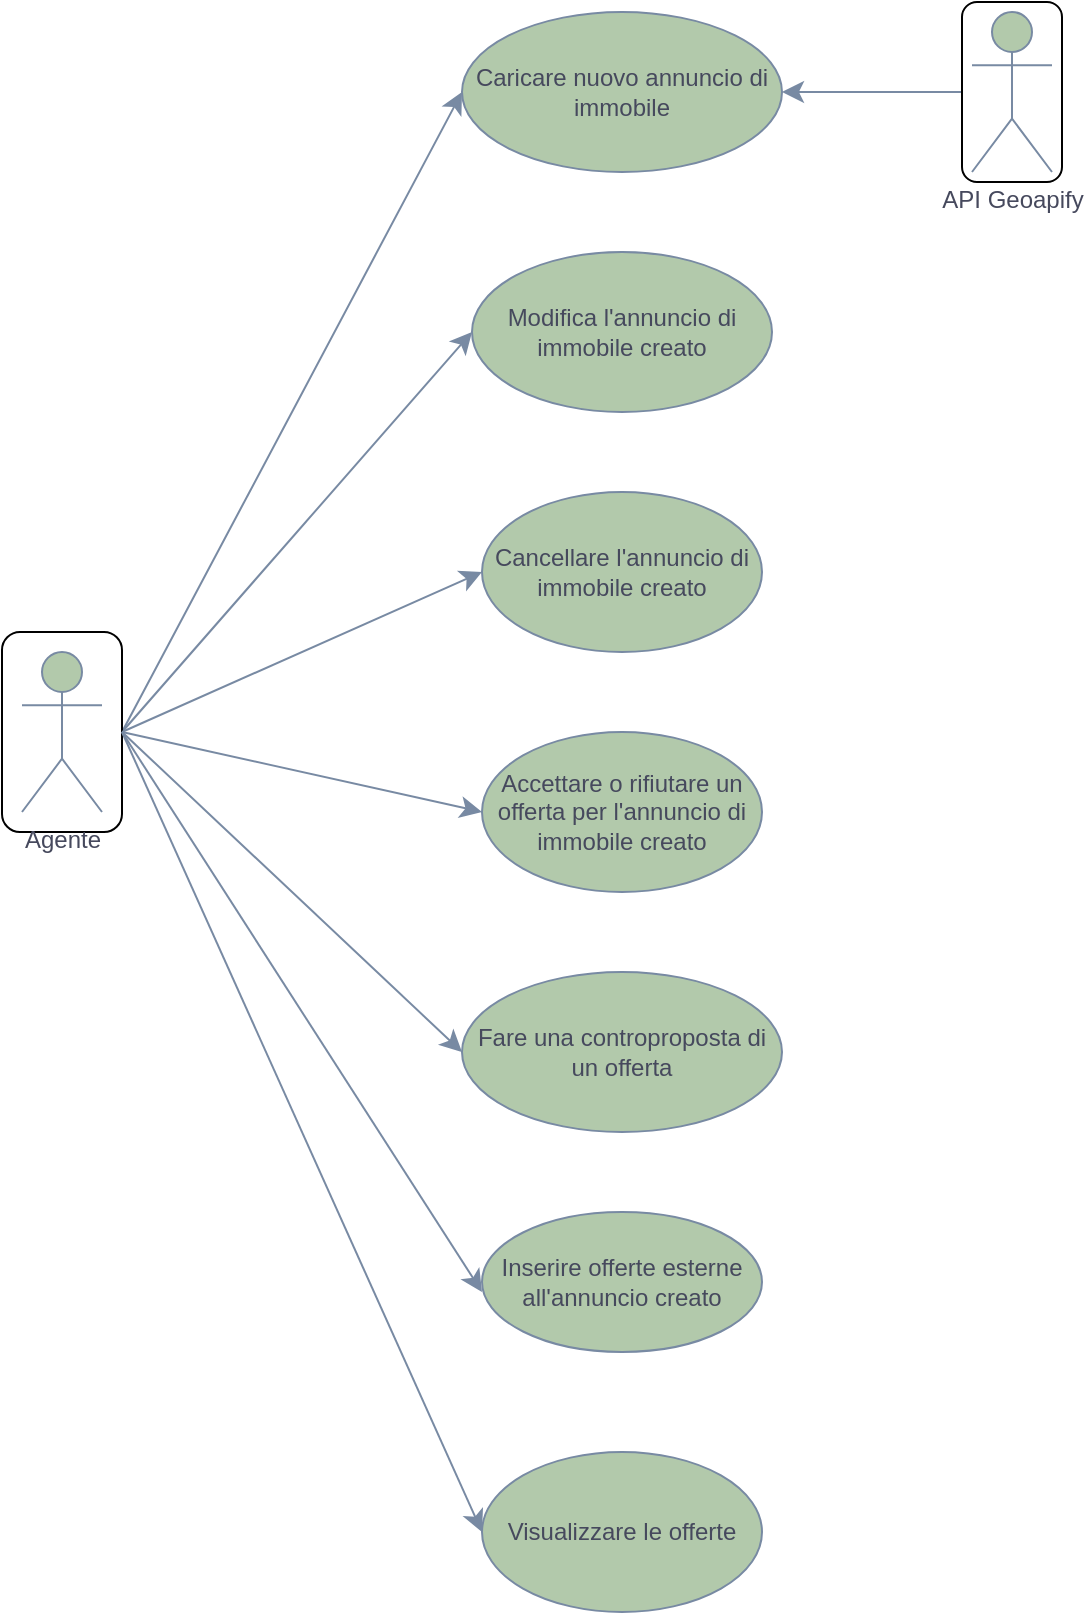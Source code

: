 <mxfile version="26.0.6">
  <diagram name="Pagina-1" id="RFZiibmnyebzwWx95ZG2">
    <mxGraphModel dx="1434" dy="823" grid="1" gridSize="10" guides="1" tooltips="1" connect="1" arrows="1" fold="1" page="1" pageScale="1" pageWidth="827" pageHeight="1169" math="0" shadow="0">
      <root>
        <mxCell id="0" />
        <mxCell id="1" parent="0" />
        <mxCell id="owARZ6gaNnKl0g-R_2Ok-2" value="Caricare nuovo annuncio di immobile" style="ellipse;whiteSpace=wrap;html=1;labelBackgroundColor=none;fillColor=#B2C9AB;strokeColor=#788AA3;fontColor=#46495D;" parent="1" vertex="1">
          <mxGeometry x="360" y="80" width="160" height="80" as="geometry" />
        </mxCell>
        <mxCell id="owARZ6gaNnKl0g-R_2Ok-5" value="Modifica l&#39;annuncio di immobile creato" style="ellipse;whiteSpace=wrap;html=1;labelBackgroundColor=none;fillColor=#B2C9AB;strokeColor=#788AA3;fontColor=#46495D;" parent="1" vertex="1">
          <mxGeometry x="365" y="200" width="150" height="80" as="geometry" />
        </mxCell>
        <mxCell id="owARZ6gaNnKl0g-R_2Ok-6" value="Cancellare l&#39;annuncio di immobile creato" style="ellipse;whiteSpace=wrap;html=1;labelBackgroundColor=none;fillColor=#B2C9AB;strokeColor=#788AA3;fontColor=#46495D;" parent="1" vertex="1">
          <mxGeometry x="370" y="320" width="140" height="80" as="geometry" />
        </mxCell>
        <mxCell id="owARZ6gaNnKl0g-R_2Ok-7" value="Accettare o rifiutare un offerta per l&#39;annuncio di immobile creato" style="ellipse;whiteSpace=wrap;html=1;labelBackgroundColor=none;fillColor=#B2C9AB;strokeColor=#788AA3;fontColor=#46495D;" parent="1" vertex="1">
          <mxGeometry x="370" y="440" width="140" height="80" as="geometry" />
        </mxCell>
        <mxCell id="owARZ6gaNnKl0g-R_2Ok-8" value="Fare una controproposta di un offerta" style="ellipse;whiteSpace=wrap;html=1;labelBackgroundColor=none;fillColor=#B2C9AB;strokeColor=#788AA3;fontColor=#46495D;" parent="1" vertex="1">
          <mxGeometry x="360" y="560" width="160" height="80" as="geometry" />
        </mxCell>
        <mxCell id="owARZ6gaNnKl0g-R_2Ok-9" value="Inserire offerte esterne all&#39;annuncio creato" style="ellipse;whiteSpace=wrap;html=1;labelBackgroundColor=none;fillColor=#B2C9AB;strokeColor=#788AA3;fontColor=#46495D;" parent="1" vertex="1">
          <mxGeometry x="370" y="680" width="140" height="70" as="geometry" />
        </mxCell>
        <mxCell id="owARZ6gaNnKl0g-R_2Ok-10" value="Visualizzare le offerte" style="ellipse;whiteSpace=wrap;html=1;labelBackgroundColor=none;fillColor=#B2C9AB;strokeColor=#788AA3;fontColor=#46495D;" parent="1" vertex="1">
          <mxGeometry x="370" y="800" width="140" height="80" as="geometry" />
        </mxCell>
        <mxCell id="yKwraj5KfyVElRhRBwT7-2" style="edgeStyle=none;curved=1;rounded=0;orthogonalLoop=1;jettySize=auto;html=1;exitX=1;exitY=0.5;exitDx=0;exitDy=0;entryX=0;entryY=0.5;entryDx=0;entryDy=0;fontSize=12;startSize=8;endSize=8;labelBackgroundColor=none;strokeColor=#788AA3;fontColor=default;" parent="1" source="yKwraj5KfyVElRhRBwT7-1" target="owARZ6gaNnKl0g-R_2Ok-2" edge="1">
          <mxGeometry relative="1" as="geometry" />
        </mxCell>
        <mxCell id="yKwraj5KfyVElRhRBwT7-3" style="edgeStyle=none;curved=1;rounded=0;orthogonalLoop=1;jettySize=auto;html=1;exitX=1;exitY=0.5;exitDx=0;exitDy=0;entryX=0;entryY=0.5;entryDx=0;entryDy=0;fontSize=12;startSize=8;endSize=8;labelBackgroundColor=none;strokeColor=#788AA3;fontColor=default;" parent="1" source="yKwraj5KfyVElRhRBwT7-1" target="owARZ6gaNnKl0g-R_2Ok-5" edge="1">
          <mxGeometry relative="1" as="geometry" />
        </mxCell>
        <mxCell id="yKwraj5KfyVElRhRBwT7-1" value="" style="rounded=1;whiteSpace=wrap;html=1;labelBackgroundColor=none;" parent="1" vertex="1">
          <mxGeometry x="130" y="390" width="60" height="100" as="geometry" />
        </mxCell>
        <mxCell id="owARZ6gaNnKl0g-R_2Ok-1" value="Agente" style="shape=umlActor;verticalLabelPosition=bottom;verticalAlign=top;html=1;outlineConnect=0;labelBackgroundColor=none;fillColor=#B2C9AB;strokeColor=#788AA3;fontColor=#46495D;" parent="1" vertex="1">
          <mxGeometry x="140" y="400" width="40" height="80" as="geometry" />
        </mxCell>
        <mxCell id="yKwraj5KfyVElRhRBwT7-4" style="edgeStyle=none;curved=1;rounded=0;orthogonalLoop=1;jettySize=auto;html=1;entryX=0;entryY=0.5;entryDx=0;entryDy=0;fontSize=12;startSize=8;endSize=8;exitX=1;exitY=0.5;exitDx=0;exitDy=0;labelBackgroundColor=none;strokeColor=#788AA3;fontColor=default;" parent="1" source="yKwraj5KfyVElRhRBwT7-1" target="owARZ6gaNnKl0g-R_2Ok-6" edge="1">
          <mxGeometry relative="1" as="geometry">
            <mxPoint x="210" y="440" as="sourcePoint" />
            <mxPoint x="354" y="245" as="targetPoint" />
          </mxGeometry>
        </mxCell>
        <mxCell id="yKwraj5KfyVElRhRBwT7-5" style="edgeStyle=none;curved=1;rounded=0;orthogonalLoop=1;jettySize=auto;html=1;entryX=0;entryY=0.5;entryDx=0;entryDy=0;fontSize=12;startSize=8;endSize=8;exitX=1;exitY=0.5;exitDx=0;exitDy=0;labelBackgroundColor=none;strokeColor=#788AA3;fontColor=default;" parent="1" source="yKwraj5KfyVElRhRBwT7-1" target="owARZ6gaNnKl0g-R_2Ok-7" edge="1">
          <mxGeometry relative="1" as="geometry">
            <mxPoint x="210" y="440" as="sourcePoint" />
            <mxPoint x="364" y="255" as="targetPoint" />
          </mxGeometry>
        </mxCell>
        <mxCell id="yKwraj5KfyVElRhRBwT7-6" style="edgeStyle=none;curved=1;rounded=0;orthogonalLoop=1;jettySize=auto;html=1;entryX=0;entryY=0.5;entryDx=0;entryDy=0;fontSize=12;startSize=8;endSize=8;exitX=1;exitY=0.5;exitDx=0;exitDy=0;labelBackgroundColor=none;strokeColor=#788AA3;fontColor=default;" parent="1" source="yKwraj5KfyVElRhRBwT7-1" target="owARZ6gaNnKl0g-R_2Ok-8" edge="1">
          <mxGeometry relative="1" as="geometry">
            <mxPoint x="220" y="450" as="sourcePoint" />
            <mxPoint x="360" y="485" as="targetPoint" />
          </mxGeometry>
        </mxCell>
        <mxCell id="yKwraj5KfyVElRhRBwT7-7" style="edgeStyle=none;curved=1;rounded=0;orthogonalLoop=1;jettySize=auto;html=1;fontSize=12;startSize=8;endSize=8;exitX=1;exitY=0.5;exitDx=0;exitDy=0;labelBackgroundColor=none;strokeColor=#788AA3;fontColor=default;" parent="1" source="yKwraj5KfyVElRhRBwT7-1" edge="1">
          <mxGeometry relative="1" as="geometry">
            <mxPoint x="220" y="560" as="sourcePoint" />
            <mxPoint x="370" y="720" as="targetPoint" />
          </mxGeometry>
        </mxCell>
        <mxCell id="yKwraj5KfyVElRhRBwT7-8" style="edgeStyle=none;curved=1;rounded=0;orthogonalLoop=1;jettySize=auto;html=1;entryX=0;entryY=0.5;entryDx=0;entryDy=0;fontSize=12;startSize=8;endSize=8;exitX=1;exitY=0.5;exitDx=0;exitDy=0;labelBackgroundColor=none;strokeColor=#788AA3;fontColor=default;" parent="1" source="yKwraj5KfyVElRhRBwT7-1" target="owARZ6gaNnKl0g-R_2Ok-10" edge="1">
          <mxGeometry relative="1" as="geometry">
            <mxPoint x="210" y="440" as="sourcePoint" />
            <mxPoint x="310" y="860" as="targetPoint" />
          </mxGeometry>
        </mxCell>
        <mxCell id="yKwraj5KfyVElRhRBwT7-13" style="edgeStyle=none;curved=1;rounded=0;orthogonalLoop=1;jettySize=auto;html=1;exitX=0;exitY=0.5;exitDx=0;exitDy=0;entryX=1;entryY=0.5;entryDx=0;entryDy=0;fontSize=12;startSize=8;endSize=8;labelBackgroundColor=none;strokeColor=#788AA3;fontColor=default;" parent="1" source="yKwraj5KfyVElRhRBwT7-9" target="owARZ6gaNnKl0g-R_2Ok-2" edge="1">
          <mxGeometry relative="1" as="geometry" />
        </mxCell>
        <mxCell id="yKwraj5KfyVElRhRBwT7-9" value="" style="rounded=1;whiteSpace=wrap;html=1;labelBackgroundColor=none;" parent="1" vertex="1">
          <mxGeometry x="610" y="75" width="50" height="90" as="geometry" />
        </mxCell>
        <mxCell id="yKwraj5KfyVElRhRBwT7-10" value="&lt;div&gt;API Geoapify&lt;/div&gt;&lt;div&gt;&lt;br&gt;&lt;/div&gt;" style="shape=umlActor;verticalLabelPosition=bottom;verticalAlign=top;html=1;outlineConnect=0;labelBackgroundColor=none;fillColor=#B2C9AB;strokeColor=#788AA3;fontColor=#46495D;" parent="1" vertex="1">
          <mxGeometry x="615" y="80" width="40" height="80" as="geometry" />
        </mxCell>
      </root>
    </mxGraphModel>
  </diagram>
</mxfile>
